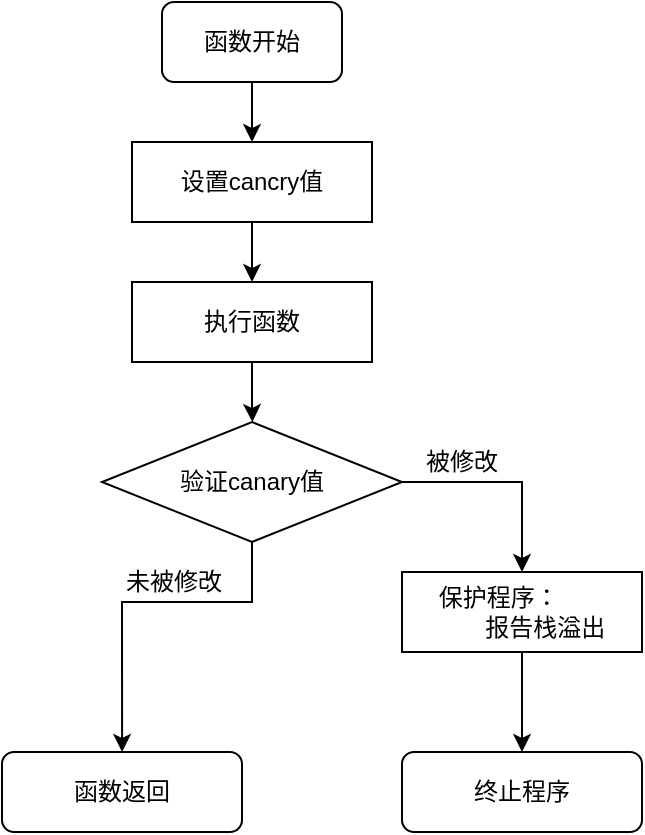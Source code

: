 <mxfile version="10.6.7" type="device"><diagram id="X2UCEe2GmsIvmJn5y9yd" name="Page-1"><mxGraphModel dx="664" dy="370" grid="1" gridSize="10" guides="1" tooltips="1" connect="1" arrows="1" fold="1" page="1" pageScale="1" pageWidth="850" pageHeight="1100" math="0" shadow="0"><root><mxCell id="0"/><mxCell id="1" parent="0"/><mxCell id="B8PowfNY0W6bN_OffMfM-7" value="" style="edgeStyle=orthogonalEdgeStyle;rounded=0;orthogonalLoop=1;jettySize=auto;html=1;entryX=0.5;entryY=0;entryDx=0;entryDy=0;" edge="1" parent="1" source="B8PowfNY0W6bN_OffMfM-1" target="B8PowfNY0W6bN_OffMfM-4"><mxGeometry relative="1" as="geometry"><mxPoint x="405" y="140" as="targetPoint"/></mxGeometry></mxCell><mxCell id="B8PowfNY0W6bN_OffMfM-1" value="函数开始" style="rounded=1;whiteSpace=wrap;html=1;" vertex="1" parent="1"><mxGeometry x="360" y="20" width="90" height="40" as="geometry"/></mxCell><mxCell id="B8PowfNY0W6bN_OffMfM-10" value="" style="edgeStyle=orthogonalEdgeStyle;rounded=0;orthogonalLoop=1;jettySize=auto;html=1;" edge="1" parent="1" source="B8PowfNY0W6bN_OffMfM-4" target="B8PowfNY0W6bN_OffMfM-9"><mxGeometry relative="1" as="geometry"/></mxCell><mxCell id="B8PowfNY0W6bN_OffMfM-4" value="设置cancry值" style="rounded=0;whiteSpace=wrap;html=1;" vertex="1" parent="1"><mxGeometry x="345" y="90" width="120" height="40" as="geometry"/></mxCell><mxCell id="B8PowfNY0W6bN_OffMfM-12" value="" style="edgeStyle=orthogonalEdgeStyle;rounded=0;orthogonalLoop=1;jettySize=auto;html=1;" edge="1" parent="1" source="B8PowfNY0W6bN_OffMfM-9"><mxGeometry relative="1" as="geometry"><mxPoint x="405.2" y="230" as="targetPoint"/></mxGeometry></mxCell><mxCell id="B8PowfNY0W6bN_OffMfM-9" value="执行函数" style="rounded=0;whiteSpace=wrap;html=1;" vertex="1" parent="1"><mxGeometry x="345" y="160" width="120" height="40" as="geometry"/></mxCell><mxCell id="B8PowfNY0W6bN_OffMfM-16" value="" style="edgeStyle=orthogonalEdgeStyle;rounded=0;orthogonalLoop=1;jettySize=auto;html=1;entryX=0.5;entryY=0;entryDx=0;entryDy=0;exitX=0.5;exitY=1;exitDx=0;exitDy=0;" edge="1" parent="1" source="B8PowfNY0W6bN_OffMfM-14"><mxGeometry relative="1" as="geometry"><mxPoint x="340.048" y="354.981" as="sourcePoint"/><mxPoint x="340.048" y="395" as="targetPoint"/><Array as="points"><mxPoint x="405" y="320"/><mxPoint x="340" y="320"/></Array></mxGeometry></mxCell><mxCell id="B8PowfNY0W6bN_OffMfM-23" value="" style="edgeStyle=orthogonalEdgeStyle;rounded=0;orthogonalLoop=1;jettySize=auto;html=1;entryX=0.5;entryY=0;entryDx=0;entryDy=0;exitX=1;exitY=0.5;exitDx=0;exitDy=0;" edge="1" parent="1" source="B8PowfNY0W6bN_OffMfM-14" target="B8PowfNY0W6bN_OffMfM-25"><mxGeometry relative="1" as="geometry"><mxPoint x="560" y="260" as="targetPoint"/></mxGeometry></mxCell><mxCell id="B8PowfNY0W6bN_OffMfM-14" value="&lt;div&gt;验证canary值&lt;/div&gt;" style="rhombus;whiteSpace=wrap;html=1;" vertex="1" parent="1"><mxGeometry x="330" y="230" width="150" height="60" as="geometry"/></mxCell><mxCell id="B8PowfNY0W6bN_OffMfM-18" value="未被修改" style="text;html=1;resizable=0;points=[];autosize=1;align=left;verticalAlign=top;spacingTop=-4;" vertex="1" parent="1"><mxGeometry x="340" y="300" width="60" height="20" as="geometry"/></mxCell><mxCell id="B8PowfNY0W6bN_OffMfM-21" value="函数返回" style="rounded=1;whiteSpace=wrap;html=1;" vertex="1" parent="1"><mxGeometry x="280" y="395" width="120" height="40" as="geometry"/></mxCell><mxCell id="B8PowfNY0W6bN_OffMfM-24" value="终止程序" style="rounded=1;whiteSpace=wrap;html=1;" vertex="1" parent="1"><mxGeometry x="480" y="395" width="120" height="40" as="geometry"/></mxCell><mxCell id="B8PowfNY0W6bN_OffMfM-27" value="" style="edgeStyle=orthogonalEdgeStyle;rounded=0;orthogonalLoop=1;jettySize=auto;html=1;" edge="1" parent="1" source="B8PowfNY0W6bN_OffMfM-25" target="B8PowfNY0W6bN_OffMfM-24"><mxGeometry relative="1" as="geometry"/></mxCell><mxCell id="B8PowfNY0W6bN_OffMfM-25" value="&lt;div align=&quot;left&quot;&gt;保护程序：&lt;/div&gt;&lt;div&gt;&amp;nbsp;&amp;nbsp;&amp;nbsp;&amp;nbsp;&amp;nbsp;&amp;nbsp; 报告栈溢出&lt;/div&gt;" style="rounded=0;whiteSpace=wrap;html=1;" vertex="1" parent="1"><mxGeometry x="480" y="305" width="120" height="40" as="geometry"/></mxCell><mxCell id="B8PowfNY0W6bN_OffMfM-26" value="被修改" style="text;html=1;resizable=0;points=[];autosize=1;align=left;verticalAlign=top;spacingTop=-4;" vertex="1" parent="1"><mxGeometry x="490" y="240" width="50" height="20" as="geometry"/></mxCell></root></mxGraphModel></diagram></mxfile>